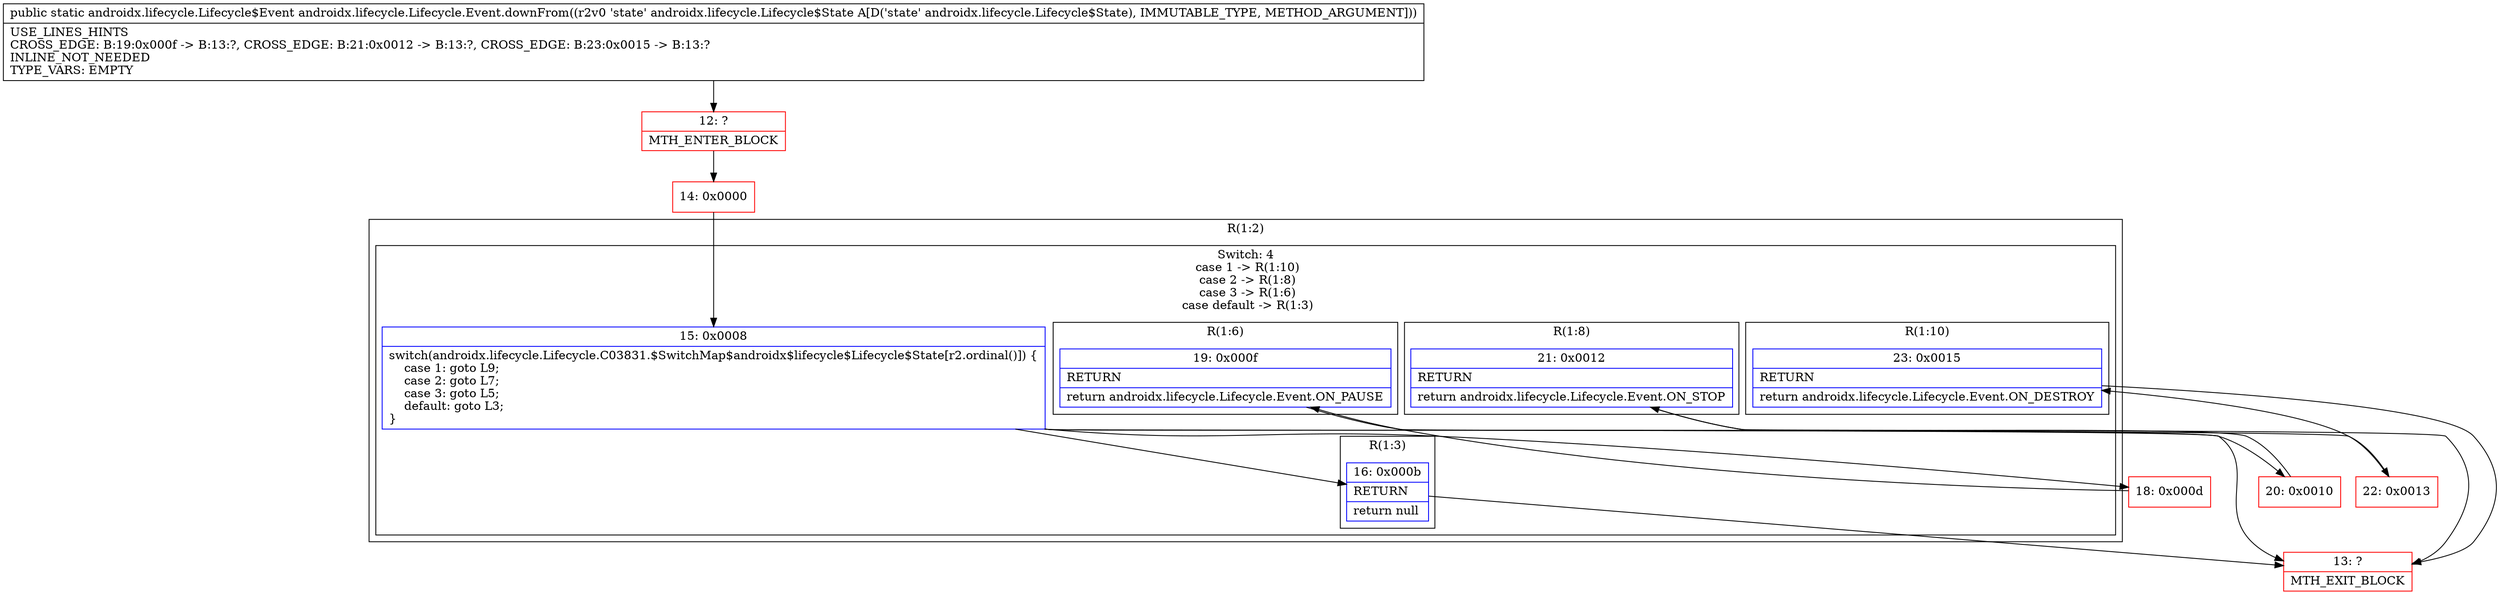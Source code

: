 digraph "CFG forandroidx.lifecycle.Lifecycle.Event.downFrom(Landroidx\/lifecycle\/Lifecycle$State;)Landroidx\/lifecycle\/Lifecycle$Event;" {
subgraph cluster_Region_739750064 {
label = "R(1:2)";
node [shape=record,color=blue];
subgraph cluster_SwitchRegion_1100597718 {
label = "Switch: 4
 case 1 -> R(1:10)
 case 2 -> R(1:8)
 case 3 -> R(1:6)
 case default -> R(1:3)";
node [shape=record,color=blue];
Node_15 [shape=record,label="{15\:\ 0x0008|switch(androidx.lifecycle.Lifecycle.C03831.$SwitchMap$androidx$lifecycle$Lifecycle$State[r2.ordinal()]) \{\l    case 1: goto L9;\l    case 2: goto L7;\l    case 3: goto L5;\l    default: goto L3;\l\}\l}"];
subgraph cluster_Region_1077907998 {
label = "R(1:10)";
node [shape=record,color=blue];
Node_23 [shape=record,label="{23\:\ 0x0015|RETURN\l|return androidx.lifecycle.Lifecycle.Event.ON_DESTROY\l}"];
}
subgraph cluster_Region_132962761 {
label = "R(1:8)";
node [shape=record,color=blue];
Node_21 [shape=record,label="{21\:\ 0x0012|RETURN\l|return androidx.lifecycle.Lifecycle.Event.ON_STOP\l}"];
}
subgraph cluster_Region_384793524 {
label = "R(1:6)";
node [shape=record,color=blue];
Node_19 [shape=record,label="{19\:\ 0x000f|RETURN\l|return androidx.lifecycle.Lifecycle.Event.ON_PAUSE\l}"];
}
subgraph cluster_Region_431474630 {
label = "R(1:3)";
node [shape=record,color=blue];
Node_16 [shape=record,label="{16\:\ 0x000b|RETURN\l|return null\l}"];
}
}
}
Node_12 [shape=record,color=red,label="{12\:\ ?|MTH_ENTER_BLOCK\l}"];
Node_14 [shape=record,color=red,label="{14\:\ 0x0000}"];
Node_13 [shape=record,color=red,label="{13\:\ ?|MTH_EXIT_BLOCK\l}"];
Node_18 [shape=record,color=red,label="{18\:\ 0x000d}"];
Node_20 [shape=record,color=red,label="{20\:\ 0x0010}"];
Node_22 [shape=record,color=red,label="{22\:\ 0x0013}"];
MethodNode[shape=record,label="{public static androidx.lifecycle.Lifecycle$Event androidx.lifecycle.Lifecycle.Event.downFrom((r2v0 'state' androidx.lifecycle.Lifecycle$State A[D('state' androidx.lifecycle.Lifecycle$State), IMMUTABLE_TYPE, METHOD_ARGUMENT]))  | USE_LINES_HINTS\lCROSS_EDGE: B:19:0x000f \-\> B:13:?, CROSS_EDGE: B:21:0x0012 \-\> B:13:?, CROSS_EDGE: B:23:0x0015 \-\> B:13:?\lINLINE_NOT_NEEDED\lTYPE_VARS: EMPTY\l}"];
MethodNode -> Node_12;Node_15 -> Node_16;
Node_15 -> Node_18;
Node_15 -> Node_20;
Node_15 -> Node_22;
Node_23 -> Node_13;
Node_21 -> Node_13;
Node_19 -> Node_13;
Node_16 -> Node_13;
Node_12 -> Node_14;
Node_14 -> Node_15;
Node_18 -> Node_19;
Node_20 -> Node_21;
Node_22 -> Node_23;
}

